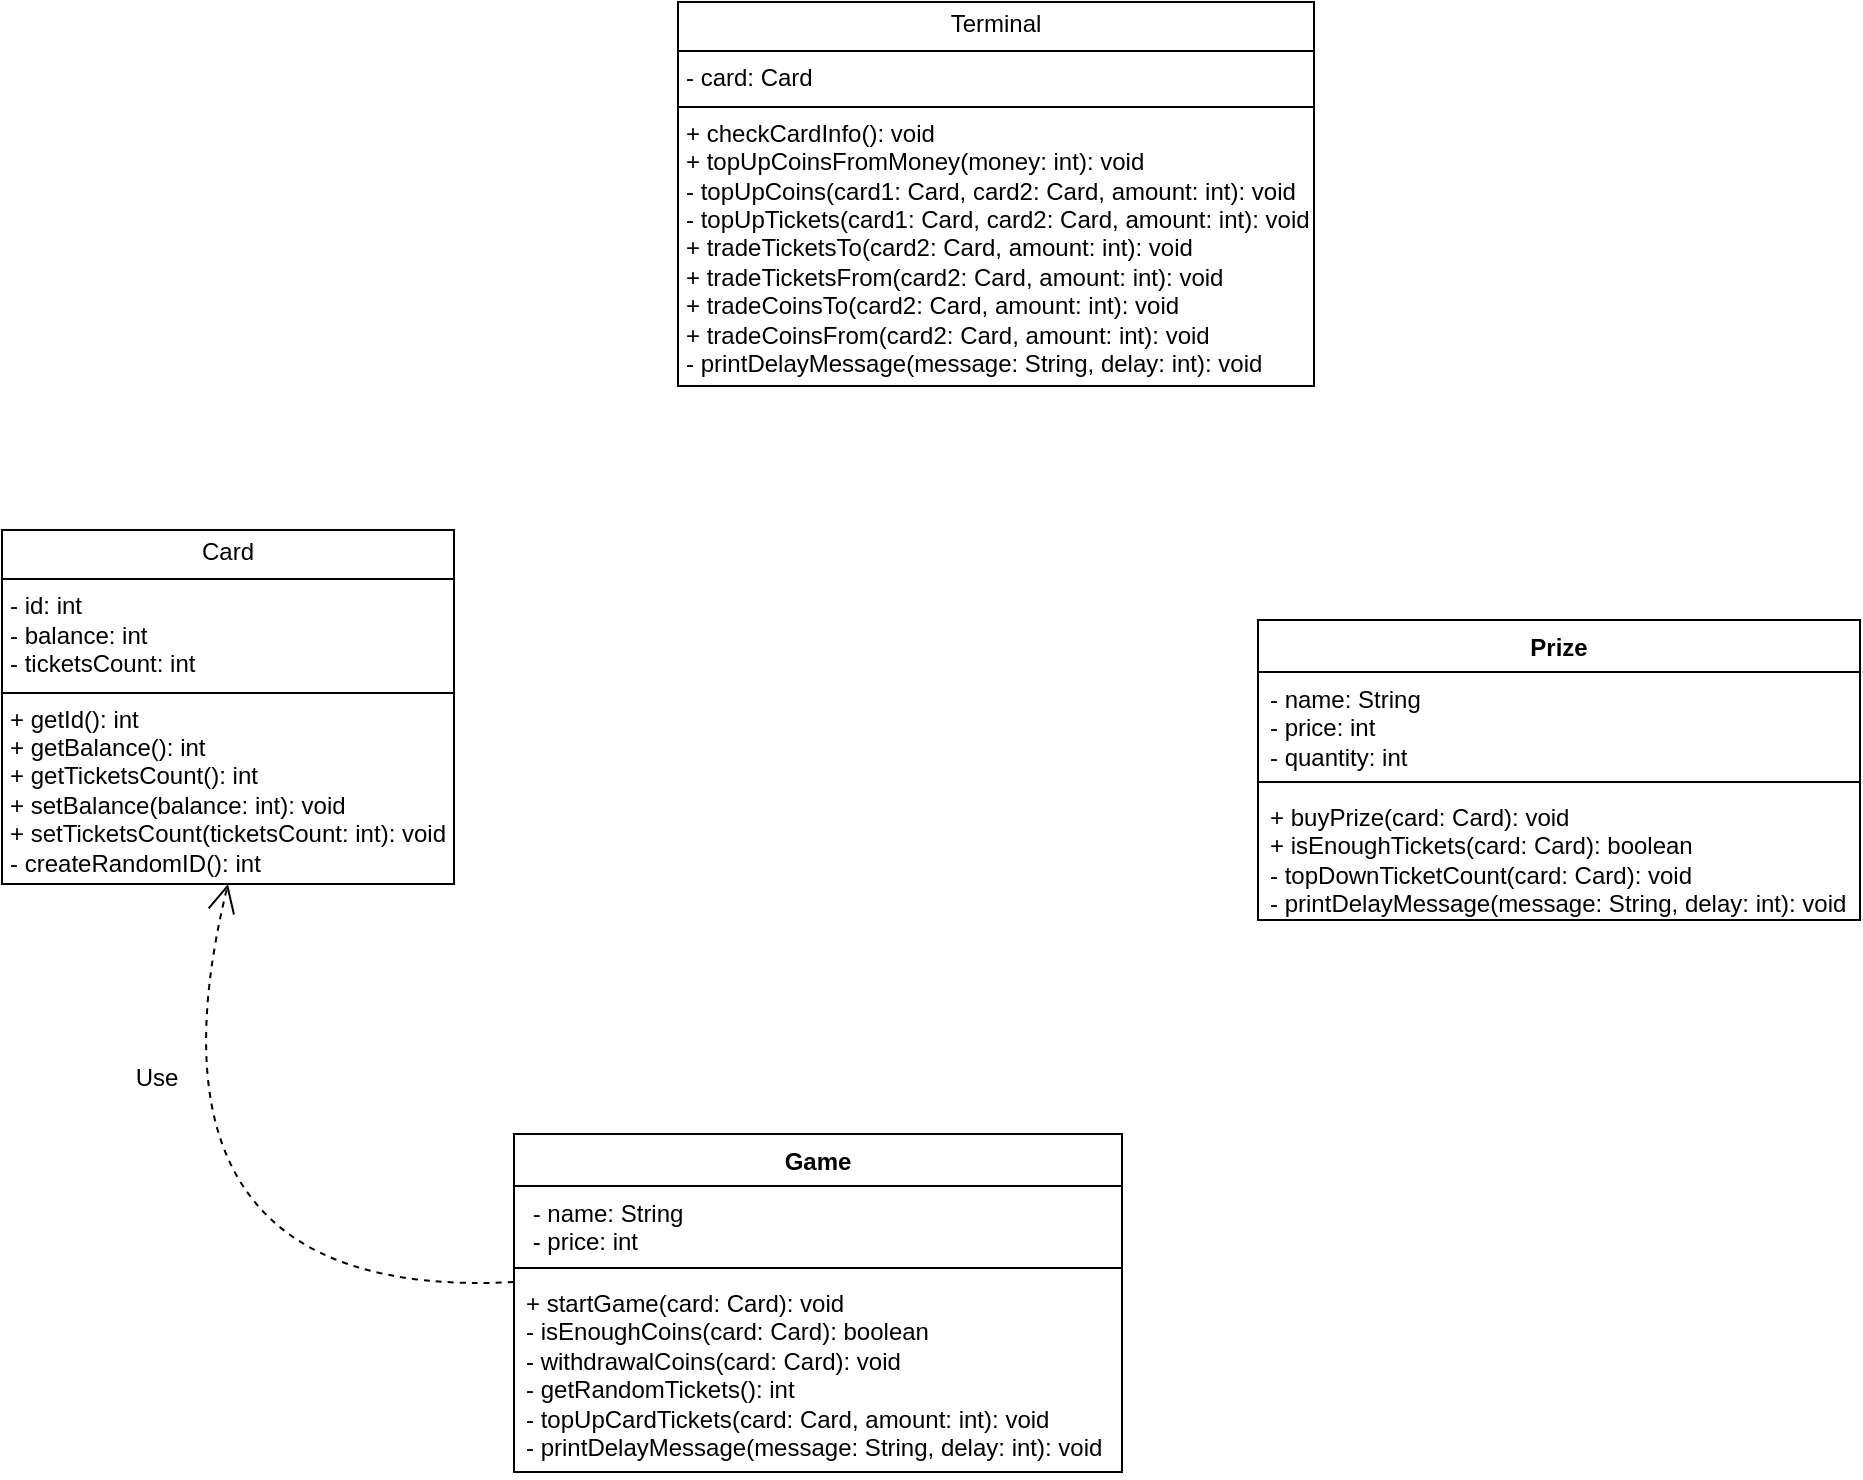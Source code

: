 <mxfile version="24.3.1" type="github">
  <diagram name="Страница — 1" id="zd482rHluPKcxY-q0sS9">
    <mxGraphModel dx="2234" dy="1268" grid="0" gridSize="10" guides="1" tooltips="1" connect="1" arrows="1" fold="1" page="0" pageScale="1" pageWidth="827" pageHeight="1169" math="0" shadow="0">
      <root>
        <mxCell id="0" />
        <mxCell id="1" parent="0" />
        <mxCell id="3eZQnJFdSTdvJJPkn9nc-1" value="Prize" style="swimlane;fontStyle=1;align=center;verticalAlign=top;childLayout=stackLayout;horizontal=1;startSize=26;horizontalStack=0;resizeParent=1;resizeParentMax=0;resizeLast=0;collapsible=1;marginBottom=0;whiteSpace=wrap;html=1;" vertex="1" parent="1">
          <mxGeometry x="176" y="254" width="301" height="150" as="geometry">
            <mxRectangle x="176" y="254" width="62" height="26" as="alternateBounds" />
          </mxGeometry>
        </mxCell>
        <mxCell id="3eZQnJFdSTdvJJPkn9nc-5" value="- name: String&lt;br&gt;    - price: &lt;span class=&quot;hljs-keyword&quot;&gt;int&lt;/span&gt;&lt;br&gt;    - quantity: &lt;span class=&quot;hljs-keyword&quot;&gt;int&lt;/span&gt;" style="text;strokeColor=none;fillColor=none;align=left;verticalAlign=top;spacingLeft=4;spacingRight=4;overflow=hidden;rotatable=0;points=[[0,0.5],[1,0.5]];portConstraint=eastwest;whiteSpace=wrap;html=1;" vertex="1" parent="3eZQnJFdSTdvJJPkn9nc-1">
          <mxGeometry y="26" width="301" height="51" as="geometry" />
        </mxCell>
        <mxCell id="3eZQnJFdSTdvJJPkn9nc-3" value="" style="line;strokeWidth=1;fillColor=none;align=left;verticalAlign=middle;spacingTop=-1;spacingLeft=3;spacingRight=3;rotatable=0;labelPosition=right;points=[];portConstraint=eastwest;strokeColor=inherit;" vertex="1" parent="3eZQnJFdSTdvJJPkn9nc-1">
          <mxGeometry y="77" width="301" height="8" as="geometry" />
        </mxCell>
        <mxCell id="3eZQnJFdSTdvJJPkn9nc-4" value="+ &lt;span class=&quot;hljs-title function_ invoke__&quot;&gt;buyPrize&lt;/span&gt;(&lt;span class=&quot;hljs-attr&quot;&gt;card&lt;/span&gt;: Card): &lt;span class=&quot;hljs-keyword&quot;&gt;void&lt;/span&gt;&lt;br/&gt;    + &lt;span class=&quot;hljs-title function_ invoke__&quot;&gt;isEnoughTickets&lt;/span&gt;(&lt;span class=&quot;hljs-attr&quot;&gt;card&lt;/span&gt;: Card): &lt;span class=&quot;hljs-keyword&quot;&gt;boolean&lt;/span&gt;&lt;br/&gt;    - &lt;span class=&quot;hljs-title function_ invoke__&quot;&gt;topDownTicketCount&lt;/span&gt;(&lt;span class=&quot;hljs-attr&quot;&gt;card&lt;/span&gt;: Card): &lt;span class=&quot;hljs-keyword&quot;&gt;void&lt;/span&gt;&lt;br/&gt;    - &lt;span class=&quot;hljs-title function_ invoke__&quot;&gt;printDelayMessage&lt;/span&gt;(&lt;span class=&quot;hljs-attr&quot;&gt;message&lt;/span&gt;: String, &lt;span class=&quot;hljs-attr&quot;&gt;delay&lt;/span&gt;: &lt;span class=&quot;hljs-keyword&quot;&gt;int&lt;/span&gt;): &lt;span class=&quot;hljs-keyword&quot;&gt;void&lt;/span&gt;" style="text;strokeColor=none;fillColor=none;align=left;verticalAlign=top;spacingLeft=4;spacingRight=4;overflow=hidden;rotatable=0;points=[[0,0.5],[1,0.5]];portConstraint=eastwest;whiteSpace=wrap;html=1;" vertex="1" parent="3eZQnJFdSTdvJJPkn9nc-1">
          <mxGeometry y="85" width="301" height="65" as="geometry" />
        </mxCell>
        <mxCell id="3eZQnJFdSTdvJJPkn9nc-6" value="&lt;p style=&quot;margin:0px;margin-top:4px;text-align:center;&quot;&gt;Terminal&lt;/p&gt;&lt;hr size=&quot;1&quot; style=&quot;border-style:solid;&quot;&gt;&lt;p style=&quot;margin:0px;margin-left:4px;&quot;&gt;- card: Card&lt;/p&gt;&lt;hr size=&quot;1&quot; style=&quot;border-style:solid;&quot;&gt;&lt;p style=&quot;margin:0px;margin-left:4px;&quot;&gt;+ &lt;span class=&quot;hljs-title function_ invoke__&quot;&gt;checkCardInfo&lt;/span&gt;(): &lt;span class=&quot;hljs-keyword&quot;&gt;void&lt;/span&gt;&lt;br/&gt;    + &lt;span class=&quot;hljs-title function_ invoke__&quot;&gt;topUpCoinsFromMoney&lt;/span&gt;(&lt;span class=&quot;hljs-attr&quot;&gt;money&lt;/span&gt;: &lt;span class=&quot;hljs-keyword&quot;&gt;int&lt;/span&gt;): &lt;span class=&quot;hljs-keyword&quot;&gt;void&lt;/span&gt;&lt;br/&gt;    - &lt;span class=&quot;hljs-title function_ invoke__&quot;&gt;topUpCoins&lt;/span&gt;(&lt;span class=&quot;hljs-attr&quot;&gt;card1&lt;/span&gt;: Card, &lt;span class=&quot;hljs-attr&quot;&gt;card2&lt;/span&gt;: Card, &lt;span class=&quot;hljs-attr&quot;&gt;amount&lt;/span&gt;: &lt;span class=&quot;hljs-keyword&quot;&gt;int&lt;/span&gt;): &lt;span class=&quot;hljs-keyword&quot;&gt;void&lt;/span&gt;&lt;br/&gt;    - &lt;span class=&quot;hljs-title function_ invoke__&quot;&gt;topUpTickets&lt;/span&gt;(&lt;span class=&quot;hljs-attr&quot;&gt;card1&lt;/span&gt;: Card, &lt;span class=&quot;hljs-attr&quot;&gt;card2&lt;/span&gt;: Card, &lt;span class=&quot;hljs-attr&quot;&gt;amount&lt;/span&gt;: &lt;span class=&quot;hljs-keyword&quot;&gt;int&lt;/span&gt;): &lt;span class=&quot;hljs-keyword&quot;&gt;void&lt;/span&gt;&lt;br/&gt;    + &lt;span class=&quot;hljs-title function_ invoke__&quot;&gt;tradeTicketsTo&lt;/span&gt;(&lt;span class=&quot;hljs-attr&quot;&gt;card2&lt;/span&gt;: Card, &lt;span class=&quot;hljs-attr&quot;&gt;amount&lt;/span&gt;: &lt;span class=&quot;hljs-keyword&quot;&gt;int&lt;/span&gt;): &lt;span class=&quot;hljs-keyword&quot;&gt;void&lt;/span&gt;&lt;br/&gt;    + &lt;span class=&quot;hljs-title function_ invoke__&quot;&gt;tradeTicketsFrom&lt;/span&gt;(&lt;span class=&quot;hljs-attr&quot;&gt;card2&lt;/span&gt;: Card, &lt;span class=&quot;hljs-attr&quot;&gt;amount&lt;/span&gt;: &lt;span class=&quot;hljs-keyword&quot;&gt;int&lt;/span&gt;): &lt;span class=&quot;hljs-keyword&quot;&gt;void&lt;/span&gt;&lt;br/&gt;    + &lt;span class=&quot;hljs-title function_ invoke__&quot;&gt;tradeCoinsTo&lt;/span&gt;(&lt;span class=&quot;hljs-attr&quot;&gt;card2&lt;/span&gt;: Card, &lt;span class=&quot;hljs-attr&quot;&gt;amount&lt;/span&gt;: &lt;span class=&quot;hljs-keyword&quot;&gt;int&lt;/span&gt;): &lt;span class=&quot;hljs-keyword&quot;&gt;void&lt;/span&gt;&lt;br/&gt;    + &lt;span class=&quot;hljs-title function_ invoke__&quot;&gt;tradeCoinsFrom&lt;/span&gt;(&lt;span class=&quot;hljs-attr&quot;&gt;card2&lt;/span&gt;: Card, &lt;span class=&quot;hljs-attr&quot;&gt;amount&lt;/span&gt;: &lt;span class=&quot;hljs-keyword&quot;&gt;int&lt;/span&gt;): &lt;span class=&quot;hljs-keyword&quot;&gt;void&lt;/span&gt;&lt;br/&gt;    - &lt;span class=&quot;hljs-title function_ invoke__&quot;&gt;printDelayMessage&lt;/span&gt;(&lt;span class=&quot;hljs-attr&quot;&gt;message&lt;/span&gt;: String, &lt;span class=&quot;hljs-attr&quot;&gt;delay&lt;/span&gt;: &lt;span class=&quot;hljs-keyword&quot;&gt;int&lt;/span&gt;): &lt;span class=&quot;hljs-keyword&quot;&gt;void&lt;/span&gt;&lt;/p&gt;" style="verticalAlign=top;align=left;overflow=fill;html=1;whiteSpace=wrap;" vertex="1" parent="1">
          <mxGeometry x="-114" y="-55" width="318" height="192" as="geometry" />
        </mxCell>
        <mxCell id="3eZQnJFdSTdvJJPkn9nc-7" value="&lt;p style=&quot;margin:0px;margin-top:4px;text-align:center;&quot;&gt;Card&lt;/p&gt;&lt;hr size=&quot;1&quot; style=&quot;border-style:solid;&quot;&gt;&lt;p style=&quot;margin:0px;margin-left:4px;&quot;&gt;- id: &lt;span class=&quot;hljs-keyword&quot;&gt;int&lt;/span&gt;&lt;/p&gt;&lt;p style=&quot;margin:0px;margin-left:4px;&quot;&gt;- balance: &lt;span class=&quot;hljs-keyword&quot;&gt;int&lt;/span&gt;&lt;/p&gt;&lt;p style=&quot;margin:0px;margin-left:4px;&quot;&gt;- ticketsCount: &lt;span class=&quot;hljs-keyword&quot;&gt;int&lt;/span&gt;&lt;/p&gt;&lt;hr size=&quot;1&quot; style=&quot;border-style:solid;&quot;&gt;&lt;p style=&quot;margin:0px;margin-left:4px;&quot;&gt;+ &lt;span class=&quot;hljs-title function_ invoke__&quot;&gt;getId&lt;/span&gt;(): &lt;span class=&quot;hljs-keyword&quot;&gt;int&lt;/span&gt;&lt;br/&gt;    + &lt;span class=&quot;hljs-title function_ invoke__&quot;&gt;getBalance&lt;/span&gt;(): &lt;span class=&quot;hljs-keyword&quot;&gt;int&lt;/span&gt;&lt;br/&gt;    + &lt;span class=&quot;hljs-title function_ invoke__&quot;&gt;getTicketsCount&lt;/span&gt;(): &lt;span class=&quot;hljs-keyword&quot;&gt;int&lt;/span&gt;&lt;br/&gt;    + &lt;span class=&quot;hljs-title function_ invoke__&quot;&gt;setBalance&lt;/span&gt;(&lt;span class=&quot;hljs-attr&quot;&gt;balance&lt;/span&gt;: &lt;span class=&quot;hljs-keyword&quot;&gt;int&lt;/span&gt;): &lt;span class=&quot;hljs-keyword&quot;&gt;void&lt;/span&gt;&lt;br/&gt;    + &lt;span class=&quot;hljs-title function_ invoke__&quot;&gt;setTicketsCount&lt;/span&gt;(&lt;span class=&quot;hljs-attr&quot;&gt;ticketsCount&lt;/span&gt;: &lt;span class=&quot;hljs-keyword&quot;&gt;int&lt;/span&gt;): &lt;span class=&quot;hljs-keyword&quot;&gt;void&lt;/span&gt;&lt;br/&gt;    - &lt;span class=&quot;hljs-title function_ invoke__&quot;&gt;createRandomID&lt;/span&gt;(): &lt;span class=&quot;hljs-keyword&quot;&gt;int&lt;/span&gt;&lt;/p&gt;" style="verticalAlign=top;align=left;overflow=fill;html=1;whiteSpace=wrap;" vertex="1" parent="1">
          <mxGeometry x="-452" y="209" width="226" height="177" as="geometry" />
        </mxCell>
        <mxCell id="3eZQnJFdSTdvJJPkn9nc-8" value="Game" style="swimlane;fontStyle=1;align=center;verticalAlign=top;childLayout=stackLayout;horizontal=1;startSize=26;horizontalStack=0;resizeParent=1;resizeParentMax=0;resizeLast=0;collapsible=1;marginBottom=0;whiteSpace=wrap;html=1;" vertex="1" parent="1">
          <mxGeometry x="-196" y="511" width="304" height="169" as="geometry" />
        </mxCell>
        <mxCell id="3eZQnJFdSTdvJJPkn9nc-9" value="&amp;nbsp;- name: String&amp;nbsp;&lt;div&gt;&amp;nbsp;- price: &lt;span class=&quot;hljs-keyword&quot;&gt;int&lt;/span&gt;&lt;/div&gt;" style="text;strokeColor=none;fillColor=none;align=left;verticalAlign=top;spacingLeft=4;spacingRight=4;overflow=hidden;rotatable=0;points=[[0,0.5],[1,0.5]];portConstraint=eastwest;whiteSpace=wrap;html=1;" vertex="1" parent="3eZQnJFdSTdvJJPkn9nc-8">
          <mxGeometry y="26" width="304" height="37" as="geometry" />
        </mxCell>
        <mxCell id="3eZQnJFdSTdvJJPkn9nc-10" value="" style="line;strokeWidth=1;fillColor=none;align=left;verticalAlign=middle;spacingTop=-1;spacingLeft=3;spacingRight=3;rotatable=0;labelPosition=right;points=[];portConstraint=eastwest;strokeColor=inherit;" vertex="1" parent="3eZQnJFdSTdvJJPkn9nc-8">
          <mxGeometry y="63" width="304" height="8" as="geometry" />
        </mxCell>
        <mxCell id="3eZQnJFdSTdvJJPkn9nc-11" value="+ &lt;span class=&quot;hljs-title function_ invoke__&quot;&gt;startGame&lt;/span&gt;(&lt;span class=&quot;hljs-attr&quot;&gt;card&lt;/span&gt;: Card): &lt;span class=&quot;hljs-keyword&quot;&gt;void&lt;/span&gt;&lt;br&gt;    - &lt;span class=&quot;hljs-title function_ invoke__&quot;&gt;isEnoughCoins&lt;/span&gt;(&lt;span class=&quot;hljs-attr&quot;&gt;card&lt;/span&gt;: Card): &lt;span class=&quot;hljs-keyword&quot;&gt;boolean&lt;/span&gt;&lt;br&gt;    - &lt;span class=&quot;hljs-title function_ invoke__&quot;&gt;withdrawalCoins&lt;/span&gt;(&lt;span class=&quot;hljs-attr&quot;&gt;card&lt;/span&gt;: Card): &lt;span class=&quot;hljs-keyword&quot;&gt;void&lt;/span&gt;&lt;br&gt;    - &lt;span class=&quot;hljs-title function_ invoke__&quot;&gt;getRandomTickets&lt;/span&gt;(): &lt;span class=&quot;hljs-keyword&quot;&gt;int&lt;/span&gt;&lt;br&gt;    - &lt;span class=&quot;hljs-title function_ invoke__&quot;&gt;topUpCardTickets&lt;/span&gt;(&lt;span class=&quot;hljs-attr&quot;&gt;card&lt;/span&gt;: Card, &lt;span class=&quot;hljs-attr&quot;&gt;amount&lt;/span&gt;: &lt;span class=&quot;hljs-keyword&quot;&gt;int&lt;/span&gt;): &lt;span class=&quot;hljs-keyword&quot;&gt;void&lt;/span&gt;&lt;br&gt;    - &lt;span class=&quot;hljs-title function_ invoke__&quot;&gt;printDelayMessage&lt;/span&gt;(&lt;span class=&quot;hljs-attr&quot;&gt;message&lt;/span&gt;: String, &lt;span class=&quot;hljs-attr&quot;&gt;delay&lt;/span&gt;: &lt;span class=&quot;hljs-keyword&quot;&gt;int&lt;/span&gt;): &lt;span class=&quot;hljs-keyword&quot;&gt;void&lt;/span&gt;" style="text;strokeColor=none;fillColor=none;align=left;verticalAlign=top;spacingLeft=4;spacingRight=4;overflow=hidden;rotatable=0;points=[[0,0.5],[1,0.5]];portConstraint=eastwest;whiteSpace=wrap;html=1;" vertex="1" parent="3eZQnJFdSTdvJJPkn9nc-8">
          <mxGeometry y="71" width="304" height="98" as="geometry" />
        </mxCell>
        <mxCell id="3eZQnJFdSTdvJJPkn9nc-17" value="Use" style="endArrow=open;endSize=12;dashed=1;html=1;rounded=0;fontSize=12;curved=1;exitX=0;exitY=0.031;exitDx=0;exitDy=0;exitPerimeter=0;entryX=0.5;entryY=1;entryDx=0;entryDy=0;" edge="1" parent="1" source="3eZQnJFdSTdvJJPkn9nc-11" target="3eZQnJFdSTdvJJPkn9nc-7">
          <mxGeometry x="-0.15" y="-111" width="160" relative="1" as="geometry">
            <mxPoint x="-356" y="631" as="sourcePoint" />
            <mxPoint x="-160" y="120" as="targetPoint" />
            <Array as="points">
              <mxPoint x="-390" y="595" />
            </Array>
            <mxPoint as="offset" />
          </mxGeometry>
        </mxCell>
      </root>
    </mxGraphModel>
  </diagram>
</mxfile>
